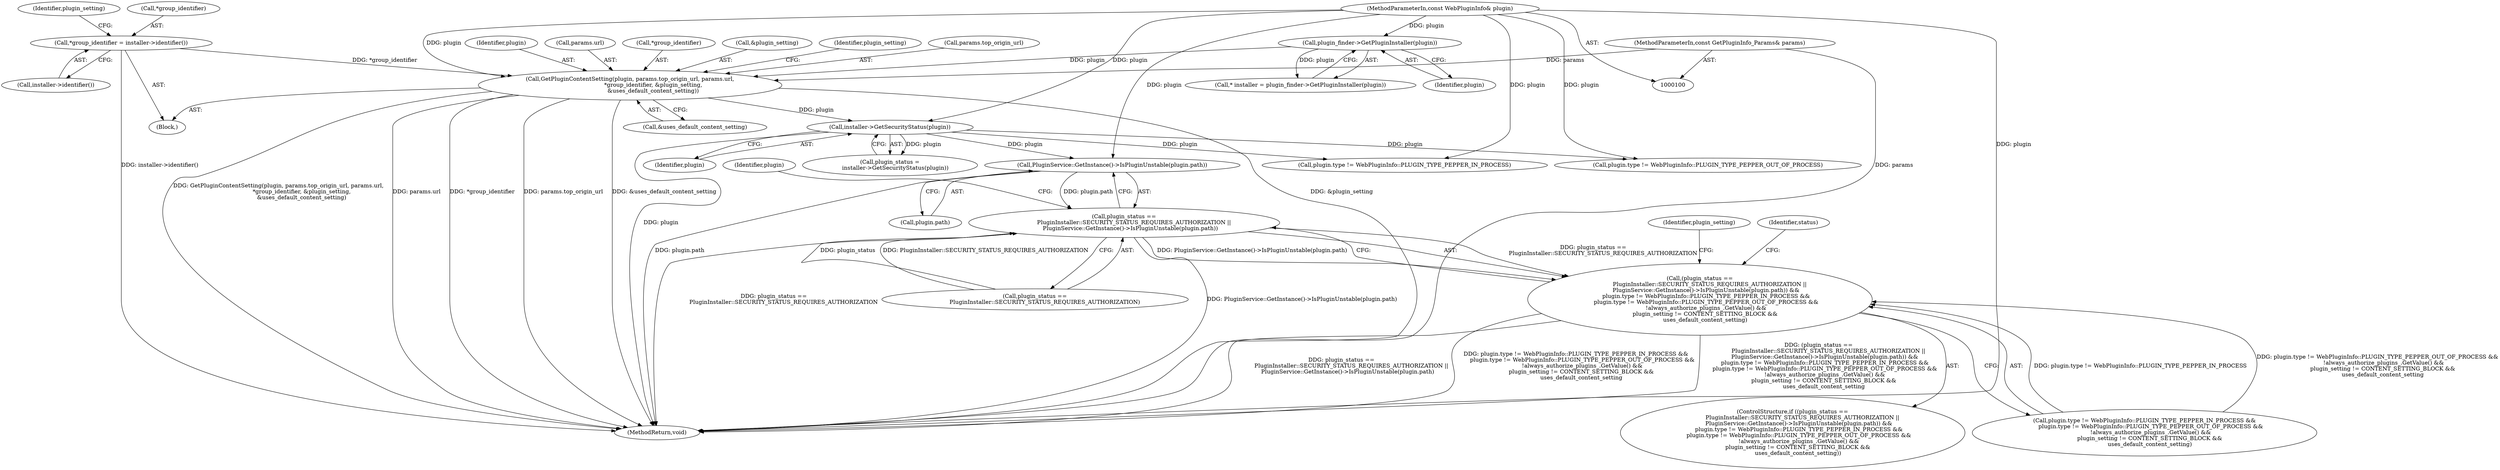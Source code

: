 digraph "1_Chrome_ef97ce340c462d5212336f09bf8075d1cb10faa4@del" {
"1000182" [label="(Call,PluginService::GetInstance()->IsPluginUnstable(plugin.path))"];
"1000150" [label="(Call,installer->GetSecurityStatus(plugin))"];
"1000129" [label="(Call,GetPluginContentSetting(plugin, params.top_origin_url, params.url,\n                          *group_identifier, &plugin_setting,\n                          &uses_default_content_setting))"];
"1000111" [label="(Call,plugin_finder->GetPluginInstaller(plugin))"];
"1000102" [label="(MethodParameterIn,const WebPluginInfo& plugin)"];
"1000101" [label="(MethodParameterIn,const GetPluginInfo_Params& params)"];
"1000117" [label="(Call,*group_identifier = installer->identifier())"];
"1000178" [label="(Call,plugin_status ==\n           PluginInstaller::SECURITY_STATUS_REQUIRES_AUTHORIZATION ||\n       PluginService::GetInstance()->IsPluginUnstable(plugin.path))"];
"1000177" [label="(Call,(plugin_status ==\n           PluginInstaller::SECURITY_STATUS_REQUIRES_AUTHORIZATION ||\n       PluginService::GetInstance()->IsPluginUnstable(plugin.path)) &&\n       plugin.type != WebPluginInfo::PLUGIN_TYPE_PEPPER_IN_PROCESS &&\n       plugin.type != WebPluginInfo::PLUGIN_TYPE_PEPPER_OUT_OF_PROCESS &&\n       !always_authorize_plugins_.GetValue() &&\n      plugin_setting != CONTENT_SETTING_BLOCK &&\n      uses_default_content_setting)"];
"1000187" [label="(Call,plugin.type != WebPluginInfo::PLUGIN_TYPE_PEPPER_IN_PROCESS)"];
"1000111" [label="(Call,plugin_finder->GetPluginInstaller(plugin))"];
"1000178" [label="(Call,plugin_status ==\n           PluginInstaller::SECURITY_STATUS_REQUIRES_AUTHORIZATION ||\n       PluginService::GetInstance()->IsPluginUnstable(plugin.path))"];
"1000145" [label="(Identifier,plugin_setting)"];
"1000215" [label="(Identifier,plugin_setting)"];
"1000193" [label="(Call,plugin.type != WebPluginInfo::PLUGIN_TYPE_PEPPER_OUT_OF_PROCESS)"];
"1000131" [label="(Call,params.top_origin_url)"];
"1000101" [label="(MethodParameterIn,const GetPluginInfo_Params& params)"];
"1000109" [label="(Call,* installer = plugin_finder->GetPluginInstaller(plugin))"];
"1000112" [label="(Identifier,plugin)"];
"1000176" [label="(ControlStructure,if ((plugin_status ==\n           PluginInstaller::SECURITY_STATUS_REQUIRES_AUTHORIZATION ||\n       PluginService::GetInstance()->IsPluginUnstable(plugin.path)) &&\n       plugin.type != WebPluginInfo::PLUGIN_TYPE_PEPPER_IN_PROCESS &&\n       plugin.type != WebPluginInfo::PLUGIN_TYPE_PEPPER_OUT_OF_PROCESS &&\n       !always_authorize_plugins_.GetValue() &&\n      plugin_setting != CONTENT_SETTING_BLOCK &&\n      uses_default_content_setting))"];
"1000120" [label="(Call,installer->identifier())"];
"1000130" [label="(Identifier,plugin)"];
"1000107" [label="(Block,)"];
"1000129" [label="(Call,GetPluginContentSetting(plugin, params.top_origin_url, params.url,\n                          *group_identifier, &plugin_setting,\n                          &uses_default_content_setting))"];
"1000123" [label="(Identifier,plugin_setting)"];
"1000150" [label="(Call,installer->GetSecurityStatus(plugin))"];
"1000189" [label="(Identifier,plugin)"];
"1000151" [label="(Identifier,plugin)"];
"1000134" [label="(Call,params.url)"];
"1000209" [label="(Identifier,status)"];
"1000137" [label="(Call,*group_identifier)"];
"1000102" [label="(MethodParameterIn,const WebPluginInfo& plugin)"];
"1000232" [label="(MethodReturn,void)"];
"1000186" [label="(Call,plugin.type != WebPluginInfo::PLUGIN_TYPE_PEPPER_IN_PROCESS &&\n       plugin.type != WebPluginInfo::PLUGIN_TYPE_PEPPER_OUT_OF_PROCESS &&\n       !always_authorize_plugins_.GetValue() &&\n      plugin_setting != CONTENT_SETTING_BLOCK &&\n      uses_default_content_setting)"];
"1000141" [label="(Call,&uses_default_content_setting)"];
"1000118" [label="(Call,*group_identifier)"];
"1000139" [label="(Call,&plugin_setting)"];
"1000148" [label="(Call,plugin_status =\n      installer->GetSecurityStatus(plugin))"];
"1000177" [label="(Call,(plugin_status ==\n           PluginInstaller::SECURITY_STATUS_REQUIRES_AUTHORIZATION ||\n       PluginService::GetInstance()->IsPluginUnstable(plugin.path)) &&\n       plugin.type != WebPluginInfo::PLUGIN_TYPE_PEPPER_IN_PROCESS &&\n       plugin.type != WebPluginInfo::PLUGIN_TYPE_PEPPER_OUT_OF_PROCESS &&\n       !always_authorize_plugins_.GetValue() &&\n      plugin_setting != CONTENT_SETTING_BLOCK &&\n      uses_default_content_setting)"];
"1000179" [label="(Call,plugin_status ==\n           PluginInstaller::SECURITY_STATUS_REQUIRES_AUTHORIZATION)"];
"1000182" [label="(Call,PluginService::GetInstance()->IsPluginUnstable(plugin.path))"];
"1000183" [label="(Call,plugin.path)"];
"1000117" [label="(Call,*group_identifier = installer->identifier())"];
"1000182" -> "1000178"  [label="AST: "];
"1000182" -> "1000183"  [label="CFG: "];
"1000183" -> "1000182"  [label="AST: "];
"1000178" -> "1000182"  [label="CFG: "];
"1000182" -> "1000232"  [label="DDG: plugin.path"];
"1000182" -> "1000178"  [label="DDG: plugin.path"];
"1000150" -> "1000182"  [label="DDG: plugin"];
"1000102" -> "1000182"  [label="DDG: plugin"];
"1000150" -> "1000148"  [label="AST: "];
"1000150" -> "1000151"  [label="CFG: "];
"1000151" -> "1000150"  [label="AST: "];
"1000148" -> "1000150"  [label="CFG: "];
"1000150" -> "1000232"  [label="DDG: plugin"];
"1000150" -> "1000148"  [label="DDG: plugin"];
"1000129" -> "1000150"  [label="DDG: plugin"];
"1000102" -> "1000150"  [label="DDG: plugin"];
"1000150" -> "1000187"  [label="DDG: plugin"];
"1000150" -> "1000193"  [label="DDG: plugin"];
"1000129" -> "1000107"  [label="AST: "];
"1000129" -> "1000141"  [label="CFG: "];
"1000130" -> "1000129"  [label="AST: "];
"1000131" -> "1000129"  [label="AST: "];
"1000134" -> "1000129"  [label="AST: "];
"1000137" -> "1000129"  [label="AST: "];
"1000139" -> "1000129"  [label="AST: "];
"1000141" -> "1000129"  [label="AST: "];
"1000145" -> "1000129"  [label="CFG: "];
"1000129" -> "1000232"  [label="DDG: &uses_default_content_setting"];
"1000129" -> "1000232"  [label="DDG: &plugin_setting"];
"1000129" -> "1000232"  [label="DDG: GetPluginContentSetting(plugin, params.top_origin_url, params.url,\n                          *group_identifier, &plugin_setting,\n                          &uses_default_content_setting)"];
"1000129" -> "1000232"  [label="DDG: params.url"];
"1000129" -> "1000232"  [label="DDG: *group_identifier"];
"1000129" -> "1000232"  [label="DDG: params.top_origin_url"];
"1000111" -> "1000129"  [label="DDG: plugin"];
"1000102" -> "1000129"  [label="DDG: plugin"];
"1000101" -> "1000129"  [label="DDG: params"];
"1000117" -> "1000129"  [label="DDG: *group_identifier"];
"1000111" -> "1000109"  [label="AST: "];
"1000111" -> "1000112"  [label="CFG: "];
"1000112" -> "1000111"  [label="AST: "];
"1000109" -> "1000111"  [label="CFG: "];
"1000111" -> "1000109"  [label="DDG: plugin"];
"1000102" -> "1000111"  [label="DDG: plugin"];
"1000102" -> "1000100"  [label="AST: "];
"1000102" -> "1000232"  [label="DDG: plugin"];
"1000102" -> "1000187"  [label="DDG: plugin"];
"1000102" -> "1000193"  [label="DDG: plugin"];
"1000101" -> "1000100"  [label="AST: "];
"1000101" -> "1000232"  [label="DDG: params"];
"1000117" -> "1000107"  [label="AST: "];
"1000117" -> "1000120"  [label="CFG: "];
"1000118" -> "1000117"  [label="AST: "];
"1000120" -> "1000117"  [label="AST: "];
"1000123" -> "1000117"  [label="CFG: "];
"1000117" -> "1000232"  [label="DDG: installer->identifier()"];
"1000178" -> "1000177"  [label="AST: "];
"1000178" -> "1000179"  [label="CFG: "];
"1000179" -> "1000178"  [label="AST: "];
"1000189" -> "1000178"  [label="CFG: "];
"1000177" -> "1000178"  [label="CFG: "];
"1000178" -> "1000232"  [label="DDG: PluginService::GetInstance()->IsPluginUnstable(plugin.path)"];
"1000178" -> "1000232"  [label="DDG: plugin_status ==\n           PluginInstaller::SECURITY_STATUS_REQUIRES_AUTHORIZATION"];
"1000178" -> "1000177"  [label="DDG: plugin_status ==\n           PluginInstaller::SECURITY_STATUS_REQUIRES_AUTHORIZATION"];
"1000178" -> "1000177"  [label="DDG: PluginService::GetInstance()->IsPluginUnstable(plugin.path)"];
"1000179" -> "1000178"  [label="DDG: plugin_status"];
"1000179" -> "1000178"  [label="DDG: PluginInstaller::SECURITY_STATUS_REQUIRES_AUTHORIZATION"];
"1000177" -> "1000176"  [label="AST: "];
"1000177" -> "1000186"  [label="CFG: "];
"1000186" -> "1000177"  [label="AST: "];
"1000209" -> "1000177"  [label="CFG: "];
"1000215" -> "1000177"  [label="CFG: "];
"1000177" -> "1000232"  [label="DDG: plugin_status ==\n           PluginInstaller::SECURITY_STATUS_REQUIRES_AUTHORIZATION ||\n       PluginService::GetInstance()->IsPluginUnstable(plugin.path)"];
"1000177" -> "1000232"  [label="DDG: plugin.type != WebPluginInfo::PLUGIN_TYPE_PEPPER_IN_PROCESS &&\n       plugin.type != WebPluginInfo::PLUGIN_TYPE_PEPPER_OUT_OF_PROCESS &&\n       !always_authorize_plugins_.GetValue() &&\n      plugin_setting != CONTENT_SETTING_BLOCK &&\n      uses_default_content_setting"];
"1000177" -> "1000232"  [label="DDG: (plugin_status ==\n           PluginInstaller::SECURITY_STATUS_REQUIRES_AUTHORIZATION ||\n       PluginService::GetInstance()->IsPluginUnstable(plugin.path)) &&\n       plugin.type != WebPluginInfo::PLUGIN_TYPE_PEPPER_IN_PROCESS &&\n       plugin.type != WebPluginInfo::PLUGIN_TYPE_PEPPER_OUT_OF_PROCESS &&\n       !always_authorize_plugins_.GetValue() &&\n      plugin_setting != CONTENT_SETTING_BLOCK &&\n      uses_default_content_setting"];
"1000186" -> "1000177"  [label="DDG: plugin.type != WebPluginInfo::PLUGIN_TYPE_PEPPER_IN_PROCESS"];
"1000186" -> "1000177"  [label="DDG: plugin.type != WebPluginInfo::PLUGIN_TYPE_PEPPER_OUT_OF_PROCESS &&\n       !always_authorize_plugins_.GetValue() &&\n      plugin_setting != CONTENT_SETTING_BLOCK &&\n      uses_default_content_setting"];
}
